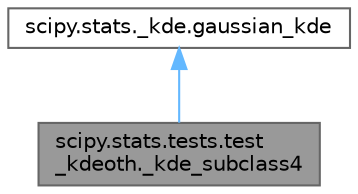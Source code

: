 digraph "scipy.stats.tests.test_kdeoth._kde_subclass4"
{
 // LATEX_PDF_SIZE
  bgcolor="transparent";
  edge [fontname=Helvetica,fontsize=10,labelfontname=Helvetica,labelfontsize=10];
  node [fontname=Helvetica,fontsize=10,shape=box,height=0.2,width=0.4];
  Node1 [id="Node000001",label="scipy.stats.tests.test\l_kdeoth._kde_subclass4",height=0.2,width=0.4,color="gray40", fillcolor="grey60", style="filled", fontcolor="black",tooltip=" "];
  Node2 -> Node1 [id="edge2_Node000001_Node000002",dir="back",color="steelblue1",style="solid",tooltip=" "];
  Node2 [id="Node000002",label="scipy.stats._kde.gaussian_kde",height=0.2,width=0.4,color="gray40", fillcolor="white", style="filled",URL="$da/dc8/classscipy_1_1stats_1_1__kde_1_1gaussian__kde.html",tooltip=" "];
}

